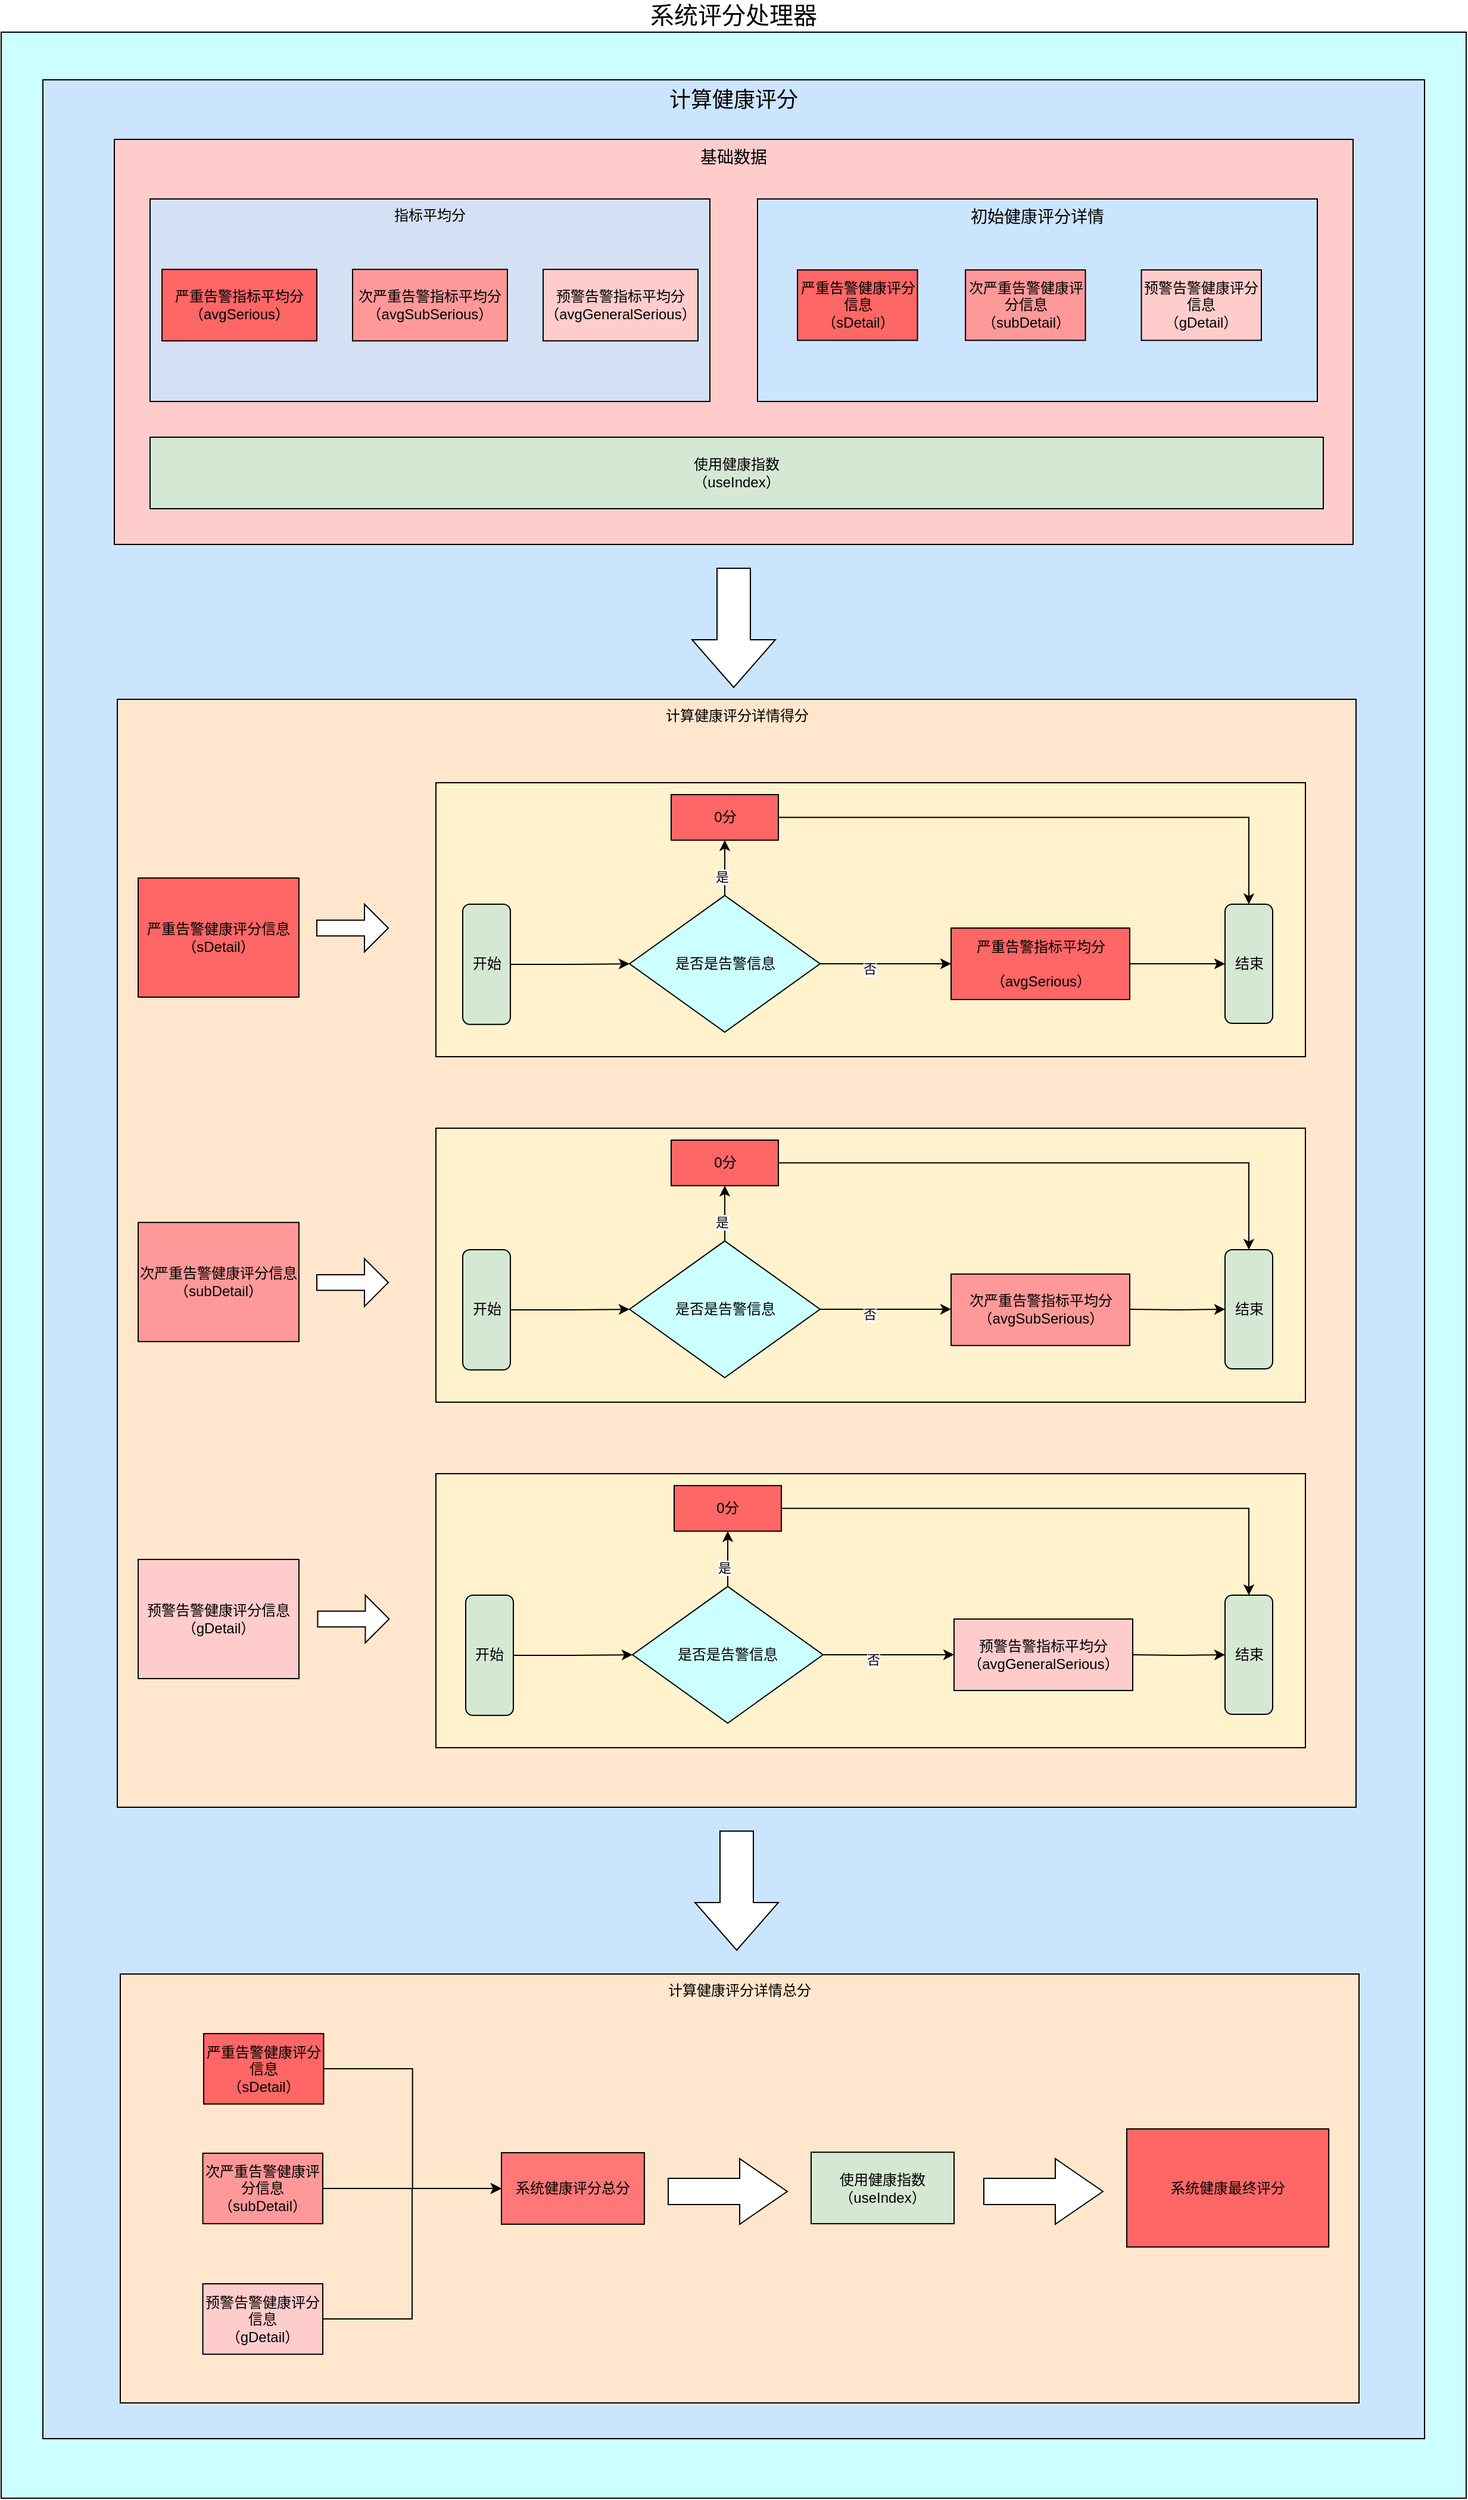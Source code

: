 <mxfile version="20.6.2" type="github">
  <diagram id="izwWM4gM8pH8U4Y7A12L" name="第 1 页">
    <mxGraphModel dx="5324" dy="6068" grid="1" gridSize="10" guides="1" tooltips="1" connect="1" arrows="1" fold="1" page="1" pageScale="1" pageWidth="1200" pageHeight="1920" math="0" shadow="0">
      <root>
        <mxCell id="0" />
        <mxCell id="1" parent="0" />
        <mxCell id="Otjz2qQ6AenyKlfUYaBh-1" value="系统评分处理器" style="rounded=0;whiteSpace=wrap;html=1;verticalAlign=bottom;labelPosition=center;verticalLabelPosition=top;align=center;fillColor=#CCFFFF;fontSize=20;" vertex="1" parent="1">
          <mxGeometry x="-1030" y="-1920" width="1230" height="2070" as="geometry" />
        </mxCell>
        <mxCell id="Otjz2qQ6AenyKlfUYaBh-2" value="计算健康评分" style="rounded=0;whiteSpace=wrap;html=1;verticalAlign=top;fillColor=#CCE5FF;fontSize=18;" vertex="1" parent="1">
          <mxGeometry x="-995" y="-1880" width="1160" height="1980" as="geometry" />
        </mxCell>
        <mxCell id="Otjz2qQ6AenyKlfUYaBh-7" value="计算健康评分详情得分" style="rounded=0;whiteSpace=wrap;html=1;verticalAlign=top;fillColor=#FFE6CC;" vertex="1" parent="1">
          <mxGeometry x="-932.5" y="-1360" width="1040" height="930" as="geometry" />
        </mxCell>
        <mxCell id="Otjz2qQ6AenyKlfUYaBh-8" value="基础数据" style="rounded=0;whiteSpace=wrap;html=1;verticalAlign=top;fillColor=#FFCCCC;fontSize=14;" vertex="1" parent="1">
          <mxGeometry x="-935" y="-1830" width="1040" height="340" as="geometry" />
        </mxCell>
        <mxCell id="Otjz2qQ6AenyKlfUYaBh-53" value="指标平均分" style="rounded=0;whiteSpace=wrap;html=1;fillColor=#D4E1F5;verticalAlign=top;" vertex="1" parent="1">
          <mxGeometry x="-905" y="-1780" width="470" height="170" as="geometry" />
        </mxCell>
        <mxCell id="Otjz2qQ6AenyKlfUYaBh-50" value="严重告警指标平均分&lt;br&gt;（avgSerious）" style="rounded=0;whiteSpace=wrap;html=1;flipH=1;flipV=1;fillColor=#FF6666;" vertex="1" parent="1">
          <mxGeometry x="-895" y="-1720.87" width="130" height="60" as="geometry" />
        </mxCell>
        <mxCell id="Otjz2qQ6AenyKlfUYaBh-51" value="次严重告警指标平均分&lt;br&gt;（avgSubSerious）" style="rounded=0;whiteSpace=wrap;html=1;flipH=1;flipV=1;fillColor=#FF9999;" vertex="1" parent="1">
          <mxGeometry x="-735" y="-1720.87" width="130" height="60" as="geometry" />
        </mxCell>
        <mxCell id="Otjz2qQ6AenyKlfUYaBh-52" value="预警告警指标平均分&lt;br&gt;（avgGeneralSerious）" style="rounded=0;whiteSpace=wrap;html=1;flipH=1;flipV=1;fillColor=#FFCCCC;" vertex="1" parent="1">
          <mxGeometry x="-575" y="-1720.87" width="130" height="60" as="geometry" />
        </mxCell>
        <mxCell id="Otjz2qQ6AenyKlfUYaBh-54" value="使用健康指数&lt;br&gt;（useIndex）" style="rounded=0;whiteSpace=wrap;html=1;strokeWidth=1;fillColor=#d5e8d4;strokeColor=#000000;" vertex="1" parent="1">
          <mxGeometry x="-905" y="-1580" width="985" height="60" as="geometry" />
        </mxCell>
        <mxCell id="Otjz2qQ6AenyKlfUYaBh-55" value="初始健康评分详情" style="rounded=0;whiteSpace=wrap;html=1;verticalAlign=top;fillColor=#CCE5FF;fontSize=14;" vertex="1" parent="1">
          <mxGeometry x="-395" y="-1780" width="470" height="170" as="geometry" />
        </mxCell>
        <mxCell id="Otjz2qQ6AenyKlfUYaBh-56" value="严重告警健康评分信息&lt;br&gt;（sDetail）" style="rounded=0;whiteSpace=wrap;html=1;fillColor=#FF6666;" vertex="1" parent="1">
          <mxGeometry x="-361.429" y="-1720.435" width="100.714" height="59.13" as="geometry" />
        </mxCell>
        <mxCell id="Otjz2qQ6AenyKlfUYaBh-57" value="次严重告警健康评分信息&lt;br&gt;（subDetail）" style="rounded=0;whiteSpace=wrap;html=1;fillColor=#FF9999;" vertex="1" parent="1">
          <mxGeometry x="-220.429" y="-1720.435" width="100.714" height="59.13" as="geometry" />
        </mxCell>
        <mxCell id="Otjz2qQ6AenyKlfUYaBh-58" value="预警告警健康评分信息&lt;br&gt;（gDetail）" style="rounded=0;whiteSpace=wrap;html=1;fillColor=#FFCCCC;" vertex="1" parent="1">
          <mxGeometry x="-72.714" y="-1720.435" width="100.714" height="59.13" as="geometry" />
        </mxCell>
        <mxCell id="Otjz2qQ6AenyKlfUYaBh-60" value="" style="html=1;shadow=0;dashed=0;align=center;verticalAlign=middle;shape=mxgraph.arrows2.arrow;dy=0.6;dx=40;direction=south;notch=0;fontColor=#CCFFFF;fillColor=#FFFFFF;" vertex="1" parent="1">
          <mxGeometry x="-450" y="-1470" width="70" height="100" as="geometry" />
        </mxCell>
        <mxCell id="Otjz2qQ6AenyKlfUYaBh-62" value="" style="rounded=0;whiteSpace=wrap;html=1;strokeWidth=1;fillColor=#FFF2CC;" vertex="1" parent="1">
          <mxGeometry x="-665" y="-1290" width="730" height="230" as="geometry" />
        </mxCell>
        <mxCell id="Otjz2qQ6AenyKlfUYaBh-63" style="edgeStyle=orthogonalEdgeStyle;rounded=0;orthogonalLoop=1;jettySize=auto;html=1;" edge="1" parent="1" source="Otjz2qQ6AenyKlfUYaBh-64" target="Otjz2qQ6AenyKlfUYaBh-69">
          <mxGeometry relative="1" as="geometry" />
        </mxCell>
        <mxCell id="Otjz2qQ6AenyKlfUYaBh-64" value="开始" style="rounded=1;whiteSpace=wrap;html=1;fillColor=#D5E8D4;" vertex="1" parent="1">
          <mxGeometry x="-642.5" y="-1188.0" width="40" height="100.87" as="geometry" />
        </mxCell>
        <mxCell id="Otjz2qQ6AenyKlfUYaBh-89" style="edgeStyle=orthogonalEdgeStyle;rounded=0;orthogonalLoop=1;jettySize=auto;html=1;fontColor=#CCFFFF;" edge="1" parent="1" source="Otjz2qQ6AenyKlfUYaBh-69" target="Otjz2qQ6AenyKlfUYaBh-88">
          <mxGeometry relative="1" as="geometry" />
        </mxCell>
        <mxCell id="Otjz2qQ6AenyKlfUYaBh-94" value="否" style="edgeLabel;html=1;align=center;verticalAlign=middle;resizable=0;points=[];fontColor=#000000;" vertex="1" connectable="0" parent="Otjz2qQ6AenyKlfUYaBh-89">
          <mxGeometry x="-0.249" y="-1" relative="1" as="geometry">
            <mxPoint y="3" as="offset" />
          </mxGeometry>
        </mxCell>
        <mxCell id="Otjz2qQ6AenyKlfUYaBh-97" style="edgeStyle=orthogonalEdgeStyle;rounded=0;orthogonalLoop=1;jettySize=auto;html=1;entryX=0.5;entryY=1;entryDx=0;entryDy=0;fontColor=#000000;" edge="1" parent="1" source="Otjz2qQ6AenyKlfUYaBh-69" target="Otjz2qQ6AenyKlfUYaBh-84">
          <mxGeometry relative="1" as="geometry" />
        </mxCell>
        <mxCell id="Otjz2qQ6AenyKlfUYaBh-98" value="是" style="edgeLabel;html=1;align=center;verticalAlign=middle;resizable=0;points=[];fontColor=#000000;" vertex="1" connectable="0" parent="Otjz2qQ6AenyKlfUYaBh-97">
          <mxGeometry x="-0.309" y="3" relative="1" as="geometry">
            <mxPoint as="offset" />
          </mxGeometry>
        </mxCell>
        <mxCell id="Otjz2qQ6AenyKlfUYaBh-69" value="是否是告警信息" style="strokeWidth=1;html=1;shape=mxgraph.flowchart.decision;whiteSpace=wrap;fillColor=#CCFFFF;" vertex="1" parent="1">
          <mxGeometry x="-502.5" y="-1195.33" width="160" height="114.68" as="geometry" />
        </mxCell>
        <mxCell id="Otjz2qQ6AenyKlfUYaBh-82" value="严重告警健康评分信息&lt;br&gt;（sDetail）" style="rounded=0;whiteSpace=wrap;html=1;fillColor=#FF6666;" vertex="1" parent="1">
          <mxGeometry x="-914.999" y="-1210.0" width="135" height="100" as="geometry" />
        </mxCell>
        <mxCell id="Otjz2qQ6AenyKlfUYaBh-155" style="edgeStyle=orthogonalEdgeStyle;rounded=0;orthogonalLoop=1;jettySize=auto;html=1;entryX=0.5;entryY=0;entryDx=0;entryDy=0;fontColor=#000000;" edge="1" parent="1" source="Otjz2qQ6AenyKlfUYaBh-84" target="Otjz2qQ6AenyKlfUYaBh-90">
          <mxGeometry relative="1" as="geometry" />
        </mxCell>
        <mxCell id="Otjz2qQ6AenyKlfUYaBh-84" value="0分" style="rounded=0;whiteSpace=wrap;html=1;flipH=1;flipV=1;fillColor=#FF6666;" vertex="1" parent="1">
          <mxGeometry x="-467.5" y="-1280" width="90" height="38.26" as="geometry" />
        </mxCell>
        <mxCell id="Otjz2qQ6AenyKlfUYaBh-95" style="edgeStyle=orthogonalEdgeStyle;rounded=0;orthogonalLoop=1;jettySize=auto;html=1;entryX=0;entryY=0.5;entryDx=0;entryDy=0;fontColor=#000000;" edge="1" parent="1" source="Otjz2qQ6AenyKlfUYaBh-88" target="Otjz2qQ6AenyKlfUYaBh-90">
          <mxGeometry relative="1" as="geometry" />
        </mxCell>
        <mxCell id="Otjz2qQ6AenyKlfUYaBh-88" value="严重告警指标平均分&lt;br&gt;&lt;br&gt;（avgSerious）" style="rounded=0;whiteSpace=wrap;html=1;flipH=1;flipV=1;fillColor=#FF6666;" vertex="1" parent="1">
          <mxGeometry x="-232.5" y="-1167.995" width="150" height="60" as="geometry" />
        </mxCell>
        <mxCell id="Otjz2qQ6AenyKlfUYaBh-90" value="结束" style="rounded=1;whiteSpace=wrap;html=1;fillColor=#D5E8D4;" vertex="1" parent="1">
          <mxGeometry x="-2.5" y="-1187.995" width="40" height="100" as="geometry" />
        </mxCell>
        <mxCell id="Otjz2qQ6AenyKlfUYaBh-99" value="" style="html=1;shadow=0;dashed=0;align=center;verticalAlign=middle;shape=mxgraph.arrows2.arrow;dy=0.67;dx=20;notch=0;fontColor=#000000;fillColor=#FFFFFF;" vertex="1" parent="1">
          <mxGeometry x="-765" y="-1187.99" width="60" height="40" as="geometry" />
        </mxCell>
        <mxCell id="Otjz2qQ6AenyKlfUYaBh-103" value="" style="rounded=0;whiteSpace=wrap;html=1;strokeWidth=1;fillColor=#FFF2CC;" vertex="1" parent="1">
          <mxGeometry x="-665" y="-1000" width="730" height="230" as="geometry" />
        </mxCell>
        <mxCell id="Otjz2qQ6AenyKlfUYaBh-104" style="edgeStyle=orthogonalEdgeStyle;rounded=0;orthogonalLoop=1;jettySize=auto;html=1;" edge="1" parent="1" source="Otjz2qQ6AenyKlfUYaBh-105" target="Otjz2qQ6AenyKlfUYaBh-110">
          <mxGeometry relative="1" as="geometry" />
        </mxCell>
        <mxCell id="Otjz2qQ6AenyKlfUYaBh-105" value="开始" style="rounded=1;whiteSpace=wrap;html=1;fillColor=#D5E8D4;" vertex="1" parent="1">
          <mxGeometry x="-642.5" y="-898.0" width="40" height="100.87" as="geometry" />
        </mxCell>
        <mxCell id="Otjz2qQ6AenyKlfUYaBh-106" style="edgeStyle=orthogonalEdgeStyle;rounded=0;orthogonalLoop=1;jettySize=auto;html=1;fontColor=#CCFFFF;" edge="1" parent="1" source="Otjz2qQ6AenyKlfUYaBh-110">
          <mxGeometry relative="1" as="geometry">
            <mxPoint x="-232.5" y="-848.059" as="targetPoint" />
          </mxGeometry>
        </mxCell>
        <mxCell id="Otjz2qQ6AenyKlfUYaBh-107" value="否" style="edgeLabel;html=1;align=center;verticalAlign=middle;resizable=0;points=[];fontColor=#000000;" vertex="1" connectable="0" parent="Otjz2qQ6AenyKlfUYaBh-106">
          <mxGeometry x="-0.249" y="-1" relative="1" as="geometry">
            <mxPoint y="3" as="offset" />
          </mxGeometry>
        </mxCell>
        <mxCell id="Otjz2qQ6AenyKlfUYaBh-108" style="edgeStyle=orthogonalEdgeStyle;rounded=0;orthogonalLoop=1;jettySize=auto;html=1;entryX=0.5;entryY=1;entryDx=0;entryDy=0;fontColor=#000000;" edge="1" parent="1" source="Otjz2qQ6AenyKlfUYaBh-110" target="Otjz2qQ6AenyKlfUYaBh-112">
          <mxGeometry relative="1" as="geometry" />
        </mxCell>
        <mxCell id="Otjz2qQ6AenyKlfUYaBh-109" value="是" style="edgeLabel;html=1;align=center;verticalAlign=middle;resizable=0;points=[];fontColor=#000000;" vertex="1" connectable="0" parent="Otjz2qQ6AenyKlfUYaBh-108">
          <mxGeometry x="-0.309" y="3" relative="1" as="geometry">
            <mxPoint as="offset" />
          </mxGeometry>
        </mxCell>
        <mxCell id="Otjz2qQ6AenyKlfUYaBh-110" value="是否是告警信息" style="strokeWidth=1;html=1;shape=mxgraph.flowchart.decision;whiteSpace=wrap;fillColor=#CCFFFF;" vertex="1" parent="1">
          <mxGeometry x="-502.5" y="-905.33" width="160" height="114.68" as="geometry" />
        </mxCell>
        <mxCell id="Otjz2qQ6AenyKlfUYaBh-154" style="edgeStyle=orthogonalEdgeStyle;rounded=0;orthogonalLoop=1;jettySize=auto;html=1;entryX=0.5;entryY=0;entryDx=0;entryDy=0;fontColor=#000000;" edge="1" parent="1" source="Otjz2qQ6AenyKlfUYaBh-112" target="Otjz2qQ6AenyKlfUYaBh-115">
          <mxGeometry relative="1" as="geometry" />
        </mxCell>
        <mxCell id="Otjz2qQ6AenyKlfUYaBh-112" value="0分" style="rounded=0;whiteSpace=wrap;html=1;flipH=1;flipV=1;fillColor=#FF6666;" vertex="1" parent="1">
          <mxGeometry x="-467.5" y="-990" width="90" height="38.26" as="geometry" />
        </mxCell>
        <mxCell id="Otjz2qQ6AenyKlfUYaBh-113" style="edgeStyle=orthogonalEdgeStyle;rounded=0;orthogonalLoop=1;jettySize=auto;html=1;entryX=0;entryY=0.5;entryDx=0;entryDy=0;fontColor=#000000;" edge="1" parent="1" target="Otjz2qQ6AenyKlfUYaBh-115">
          <mxGeometry relative="1" as="geometry">
            <mxPoint x="-82.5" y="-847.995" as="sourcePoint" />
          </mxGeometry>
        </mxCell>
        <mxCell id="Otjz2qQ6AenyKlfUYaBh-115" value="结束" style="rounded=1;whiteSpace=wrap;html=1;fillColor=#D5E8D4;" vertex="1" parent="1">
          <mxGeometry x="-2.5" y="-897.995" width="40" height="100" as="geometry" />
        </mxCell>
        <mxCell id="Otjz2qQ6AenyKlfUYaBh-116" value="" style="html=1;shadow=0;dashed=0;align=center;verticalAlign=middle;shape=mxgraph.arrows2.arrow;dy=0.67;dx=20;notch=0;fontColor=#000000;fillColor=#FFFFFF;" vertex="1" parent="1">
          <mxGeometry x="-765" y="-890.44" width="60" height="40" as="geometry" />
        </mxCell>
        <mxCell id="Otjz2qQ6AenyKlfUYaBh-117" value="次严重告警健康评分信息&lt;br&gt;（subDetail）" style="rounded=0;whiteSpace=wrap;html=1;fillColor=#FF9999;" vertex="1" parent="1">
          <mxGeometry x="-915" y="-920.88" width="135" height="100" as="geometry" />
        </mxCell>
        <mxCell id="Otjz2qQ6AenyKlfUYaBh-118" value="次严重告警指标平均分&lt;br&gt;（avgSubSerious）" style="rounded=0;whiteSpace=wrap;html=1;flipH=1;flipV=1;fillColor=#FF9999;" vertex="1" parent="1">
          <mxGeometry x="-232.5" y="-877.57" width="150" height="60" as="geometry" />
        </mxCell>
        <mxCell id="Otjz2qQ6AenyKlfUYaBh-119" value="" style="rounded=0;whiteSpace=wrap;html=1;strokeWidth=1;fillColor=#FFF2CC;" vertex="1" parent="1">
          <mxGeometry x="-665" y="-710" width="730" height="230" as="geometry" />
        </mxCell>
        <mxCell id="Otjz2qQ6AenyKlfUYaBh-120" style="edgeStyle=orthogonalEdgeStyle;rounded=0;orthogonalLoop=1;jettySize=auto;html=1;" edge="1" parent="1" source="Otjz2qQ6AenyKlfUYaBh-121" target="Otjz2qQ6AenyKlfUYaBh-126">
          <mxGeometry relative="1" as="geometry" />
        </mxCell>
        <mxCell id="Otjz2qQ6AenyKlfUYaBh-121" value="开始" style="rounded=1;whiteSpace=wrap;html=1;fillColor=#D5E8D4;" vertex="1" parent="1">
          <mxGeometry x="-640" y="-608.0" width="40" height="100.87" as="geometry" />
        </mxCell>
        <mxCell id="Otjz2qQ6AenyKlfUYaBh-122" style="edgeStyle=orthogonalEdgeStyle;rounded=0;orthogonalLoop=1;jettySize=auto;html=1;fontColor=#CCFFFF;" edge="1" parent="1" source="Otjz2qQ6AenyKlfUYaBh-126">
          <mxGeometry relative="1" as="geometry">
            <mxPoint x="-230" y="-558.059" as="targetPoint" />
          </mxGeometry>
        </mxCell>
        <mxCell id="Otjz2qQ6AenyKlfUYaBh-123" value="否" style="edgeLabel;html=1;align=center;verticalAlign=middle;resizable=0;points=[];fontColor=#000000;" vertex="1" connectable="0" parent="Otjz2qQ6AenyKlfUYaBh-122">
          <mxGeometry x="-0.249" y="-1" relative="1" as="geometry">
            <mxPoint y="3" as="offset" />
          </mxGeometry>
        </mxCell>
        <mxCell id="Otjz2qQ6AenyKlfUYaBh-124" style="edgeStyle=orthogonalEdgeStyle;rounded=0;orthogonalLoop=1;jettySize=auto;html=1;entryX=0.5;entryY=1;entryDx=0;entryDy=0;fontColor=#000000;" edge="1" parent="1" source="Otjz2qQ6AenyKlfUYaBh-126" target="Otjz2qQ6AenyKlfUYaBh-127">
          <mxGeometry relative="1" as="geometry" />
        </mxCell>
        <mxCell id="Otjz2qQ6AenyKlfUYaBh-125" value="是" style="edgeLabel;html=1;align=center;verticalAlign=middle;resizable=0;points=[];fontColor=#000000;" vertex="1" connectable="0" parent="Otjz2qQ6AenyKlfUYaBh-124">
          <mxGeometry x="-0.309" y="3" relative="1" as="geometry">
            <mxPoint as="offset" />
          </mxGeometry>
        </mxCell>
        <mxCell id="Otjz2qQ6AenyKlfUYaBh-126" value="是否是告警信息" style="strokeWidth=1;html=1;shape=mxgraph.flowchart.decision;whiteSpace=wrap;fillColor=#CCFFFF;" vertex="1" parent="1">
          <mxGeometry x="-500" y="-615.33" width="160" height="114.68" as="geometry" />
        </mxCell>
        <mxCell id="Otjz2qQ6AenyKlfUYaBh-153" style="edgeStyle=orthogonalEdgeStyle;rounded=0;orthogonalLoop=1;jettySize=auto;html=1;entryX=0.5;entryY=0;entryDx=0;entryDy=0;fontColor=#000000;" edge="1" parent="1" source="Otjz2qQ6AenyKlfUYaBh-127" target="Otjz2qQ6AenyKlfUYaBh-129">
          <mxGeometry relative="1" as="geometry" />
        </mxCell>
        <mxCell id="Otjz2qQ6AenyKlfUYaBh-127" value="0分" style="rounded=0;whiteSpace=wrap;html=1;flipH=1;flipV=1;fillColor=#FF6666;" vertex="1" parent="1">
          <mxGeometry x="-465.0" y="-700" width="90" height="38.26" as="geometry" />
        </mxCell>
        <mxCell id="Otjz2qQ6AenyKlfUYaBh-128" style="edgeStyle=orthogonalEdgeStyle;rounded=0;orthogonalLoop=1;jettySize=auto;html=1;entryX=0;entryY=0.5;entryDx=0;entryDy=0;fontColor=#000000;" edge="1" parent="1" target="Otjz2qQ6AenyKlfUYaBh-129">
          <mxGeometry relative="1" as="geometry">
            <mxPoint x="-80" y="-557.995" as="sourcePoint" />
          </mxGeometry>
        </mxCell>
        <mxCell id="Otjz2qQ6AenyKlfUYaBh-129" value="结束" style="rounded=1;whiteSpace=wrap;html=1;fillColor=#D5E8D4;" vertex="1" parent="1">
          <mxGeometry x="-2.5" y="-608.005" width="40" height="100" as="geometry" />
        </mxCell>
        <mxCell id="Otjz2qQ6AenyKlfUYaBh-130" value="" style="html=1;shadow=0;dashed=0;align=center;verticalAlign=middle;shape=mxgraph.arrows2.arrow;dy=0.67;dx=20;notch=0;fontColor=#000000;fillColor=#FFFFFF;" vertex="1" parent="1">
          <mxGeometry x="-764.28" y="-608" width="60" height="40" as="geometry" />
        </mxCell>
        <mxCell id="Otjz2qQ6AenyKlfUYaBh-133" value="预警告警健康评分信息&lt;br&gt;（gDetail）" style="rounded=0;whiteSpace=wrap;html=1;fillColor=#FFCCCC;" vertex="1" parent="1">
          <mxGeometry x="-915.004" y="-637.995" width="135" height="100" as="geometry" />
        </mxCell>
        <mxCell id="Otjz2qQ6AenyKlfUYaBh-134" value="预警告警指标平均分&lt;br&gt;（avgGeneralSerious）" style="rounded=0;whiteSpace=wrap;html=1;flipH=1;flipV=1;fillColor=#FFCCCC;" vertex="1" parent="1">
          <mxGeometry x="-230" y="-587.99" width="150" height="60" as="geometry" />
        </mxCell>
        <mxCell id="Otjz2qQ6AenyKlfUYaBh-135" value="计算健康评分详情总分" style="rounded=0;whiteSpace=wrap;html=1;verticalAlign=top;fillColor=#FFE6CC;" vertex="1" parent="1">
          <mxGeometry x="-930" y="-290" width="1040" height="360" as="geometry" />
        </mxCell>
        <mxCell id="Otjz2qQ6AenyKlfUYaBh-142" style="edgeStyle=orthogonalEdgeStyle;rounded=0;orthogonalLoop=1;jettySize=auto;html=1;entryX=0;entryY=0.5;entryDx=0;entryDy=0;fontColor=#000000;" edge="1" parent="1" source="Otjz2qQ6AenyKlfUYaBh-136" target="Otjz2qQ6AenyKlfUYaBh-139">
          <mxGeometry relative="1" as="geometry" />
        </mxCell>
        <mxCell id="Otjz2qQ6AenyKlfUYaBh-136" value="严重告警健康评分信息&lt;br&gt;（sDetail）" style="rounded=0;whiteSpace=wrap;html=1;fillColor=#FF6666;" vertex="1" parent="1">
          <mxGeometry x="-859.999" y="-240.0" width="100.714" height="59.13" as="geometry" />
        </mxCell>
        <mxCell id="Otjz2qQ6AenyKlfUYaBh-143" style="edgeStyle=orthogonalEdgeStyle;rounded=0;orthogonalLoop=1;jettySize=auto;html=1;entryX=0;entryY=0.5;entryDx=0;entryDy=0;fontColor=#000000;" edge="1" parent="1" source="Otjz2qQ6AenyKlfUYaBh-137" target="Otjz2qQ6AenyKlfUYaBh-139">
          <mxGeometry relative="1" as="geometry" />
        </mxCell>
        <mxCell id="Otjz2qQ6AenyKlfUYaBh-137" value="次严重告警健康评分信息&lt;br&gt;（subDetail）" style="rounded=0;whiteSpace=wrap;html=1;fillColor=#FF9999;" vertex="1" parent="1">
          <mxGeometry x="-860.719" y="-139.565" width="100.714" height="59.13" as="geometry" />
        </mxCell>
        <mxCell id="Otjz2qQ6AenyKlfUYaBh-140" style="edgeStyle=orthogonalEdgeStyle;rounded=0;orthogonalLoop=1;jettySize=auto;html=1;entryX=0;entryY=0.5;entryDx=0;entryDy=0;fontColor=#000000;" edge="1" parent="1" source="Otjz2qQ6AenyKlfUYaBh-138" target="Otjz2qQ6AenyKlfUYaBh-139">
          <mxGeometry relative="1" as="geometry" />
        </mxCell>
        <mxCell id="Otjz2qQ6AenyKlfUYaBh-138" value="预警告警健康评分信息&lt;br&gt;（gDetail）" style="rounded=0;whiteSpace=wrap;html=1;fillColor=#FFCCCC;" vertex="1" parent="1">
          <mxGeometry x="-860.714" y="-29.995" width="100.714" height="59.13" as="geometry" />
        </mxCell>
        <mxCell id="Otjz2qQ6AenyKlfUYaBh-139" value="系统健康评分总分" style="rounded=0;whiteSpace=wrap;html=1;fontColor=#000000;fillColor=#FF7777;" vertex="1" parent="1">
          <mxGeometry x="-610" y="-140" width="120" height="60" as="geometry" />
        </mxCell>
        <mxCell id="Otjz2qQ6AenyKlfUYaBh-144" value="使用健康指数&lt;br&gt;（useIndex）" style="rounded=0;whiteSpace=wrap;html=1;strokeWidth=1;fillColor=#d5e8d4;strokeColor=#000000;" vertex="1" parent="1">
          <mxGeometry x="-350" y="-140.43" width="120" height="60" as="geometry" />
        </mxCell>
        <mxCell id="Otjz2qQ6AenyKlfUYaBh-145" value="" style="html=1;shadow=0;dashed=0;align=center;verticalAlign=middle;shape=mxgraph.arrows2.arrow;dy=0.6;dx=40;notch=0;fontColor=#000000;fillColor=#FFFFFF;" vertex="1" parent="1">
          <mxGeometry x="-205" y="-135" width="100" height="55" as="geometry" />
        </mxCell>
        <mxCell id="Otjz2qQ6AenyKlfUYaBh-147" value="系统健康最终评分" style="rounded=0;whiteSpace=wrap;html=1;fontColor=#000000;fillColor=#FF6666;" vertex="1" parent="1">
          <mxGeometry x="-85" y="-160" width="169.58" height="99.14" as="geometry" />
        </mxCell>
        <mxCell id="Otjz2qQ6AenyKlfUYaBh-148" value="" style="html=1;shadow=0;dashed=0;align=center;verticalAlign=middle;shape=mxgraph.arrows2.arrow;dy=0.6;dx=40;notch=0;fontColor=#000000;fillColor=#FFFFFF;" vertex="1" parent="1">
          <mxGeometry x="-470" y="-135" width="100" height="55" as="geometry" />
        </mxCell>
        <mxCell id="Otjz2qQ6AenyKlfUYaBh-151" value="" style="html=1;shadow=0;dashed=0;align=center;verticalAlign=middle;shape=mxgraph.arrows2.arrow;dy=0.6;dx=40;direction=south;notch=0;fontColor=#CCFFFF;fillColor=#FFFFFF;" vertex="1" parent="1">
          <mxGeometry x="-447.5" y="-410" width="70" height="100" as="geometry" />
        </mxCell>
      </root>
    </mxGraphModel>
  </diagram>
</mxfile>
